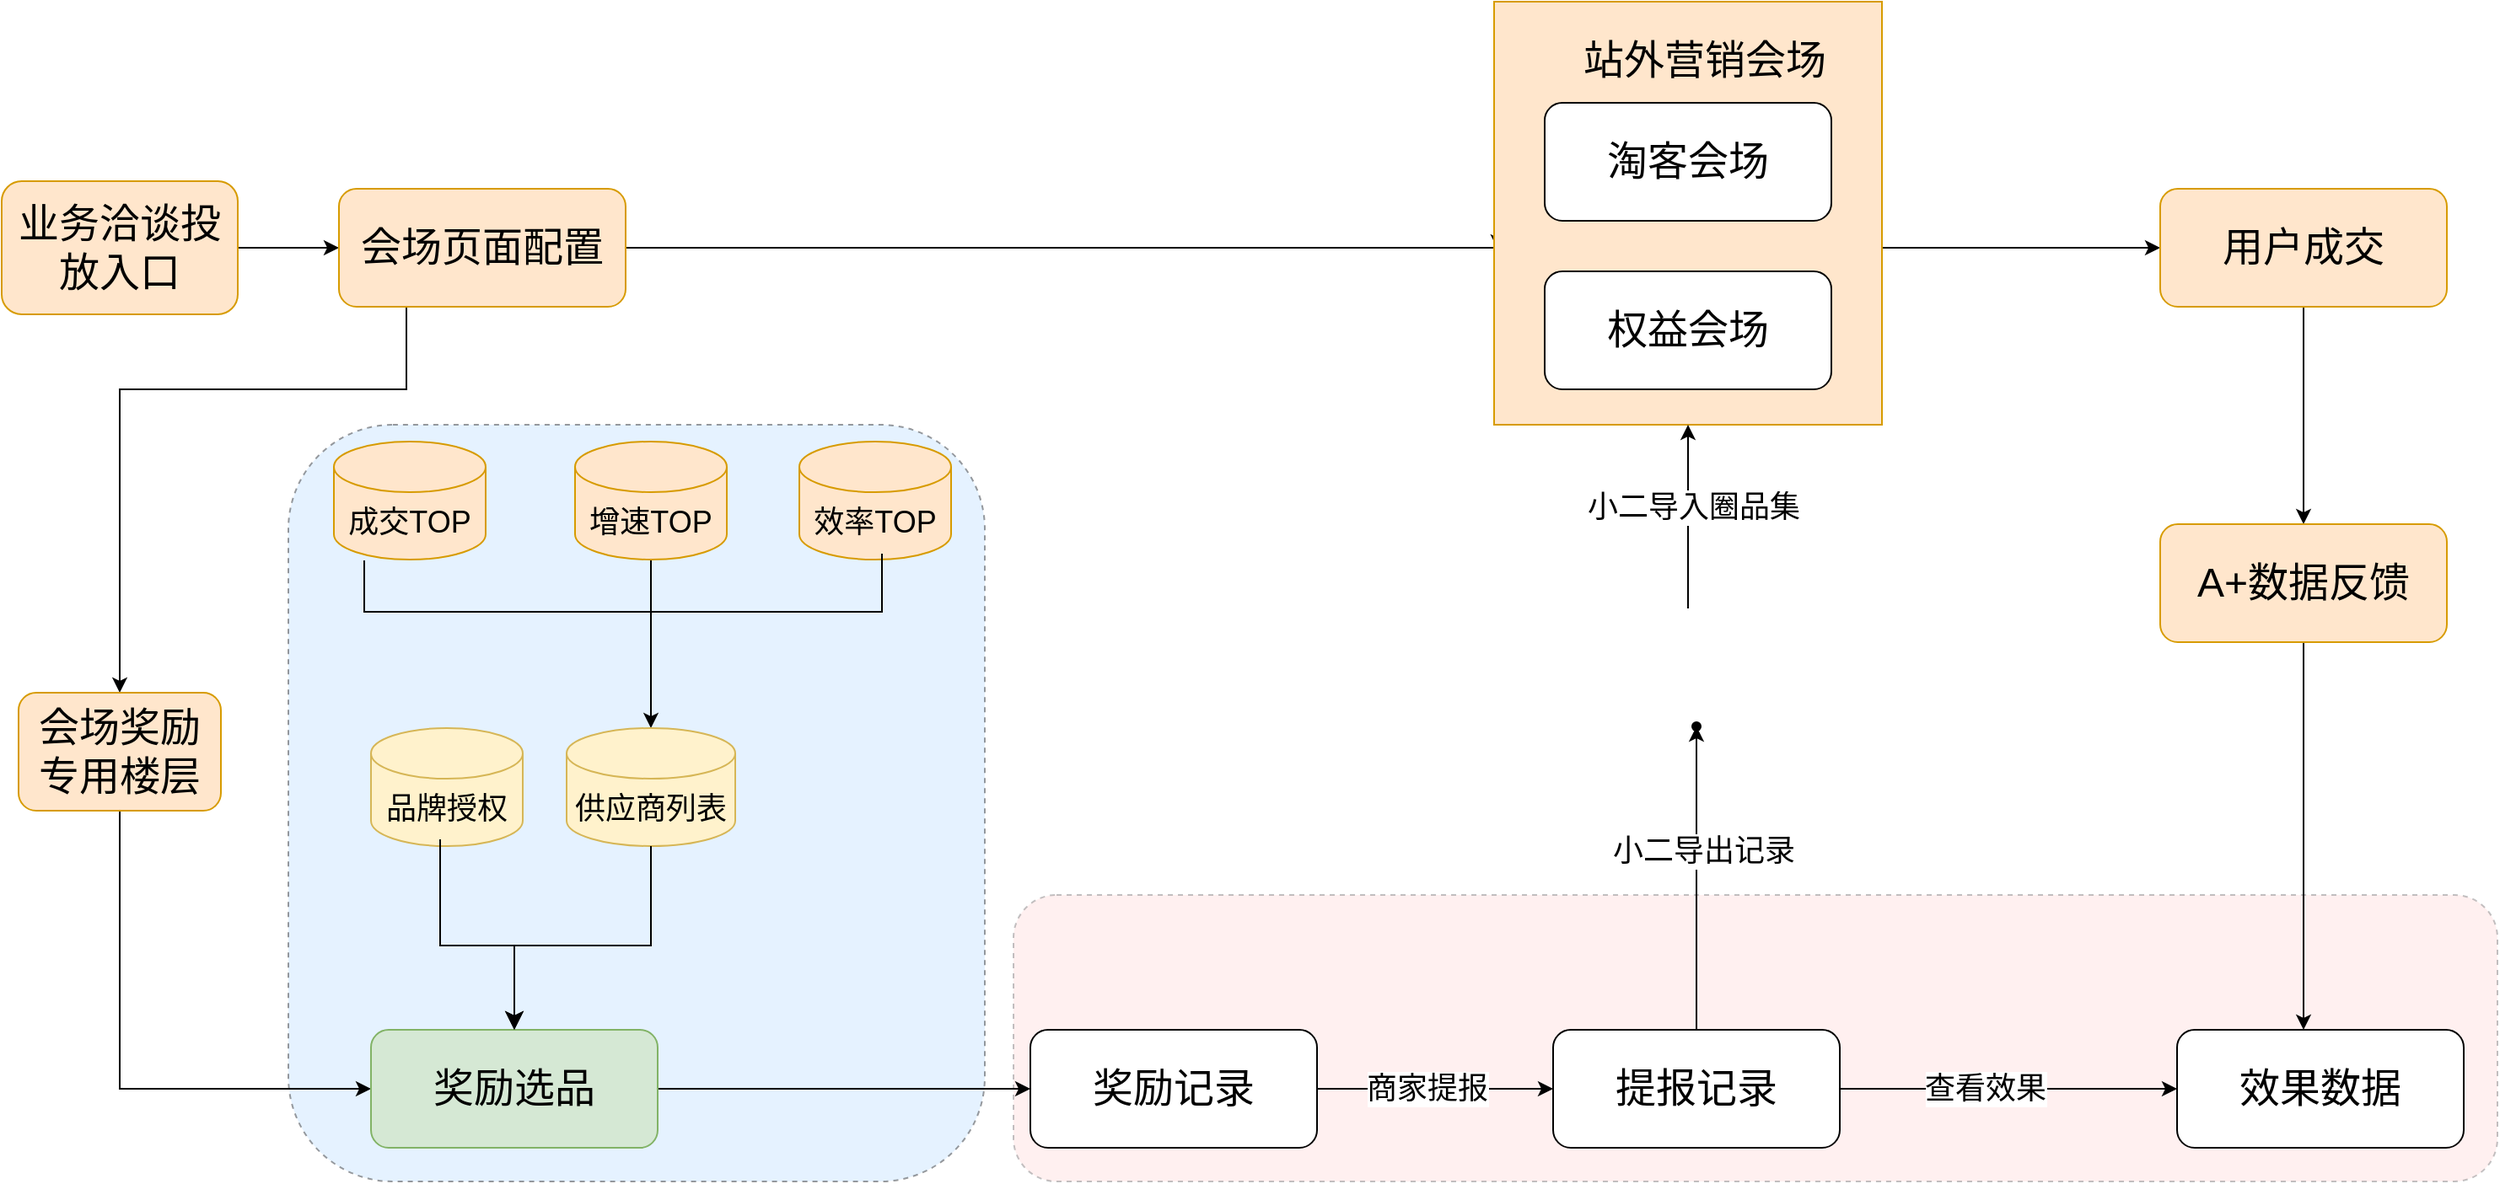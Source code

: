 <mxfile version="21.7.4" type="github">
  <diagram name="第 1 页" id="BmpL1vZxA9DmMoctIMRf">
    <mxGraphModel dx="2074" dy="1120" grid="1" gridSize="10" guides="1" tooltips="1" connect="1" arrows="1" fold="1" page="1" pageScale="1" pageWidth="4681" pageHeight="3300" math="0" shadow="0">
      <root>
        <mxCell id="0" />
        <mxCell id="1" parent="0" />
        <mxCell id="JVQWfwyNUmCcbEA4BYRT-2" value="" style="rounded=1;whiteSpace=wrap;html=1;dashed=1;fillColor=#ffcccc;strokeColor=#36393d;opacity=30;" vertex="1" parent="1">
          <mxGeometry x="770" y="690" width="880" height="170" as="geometry" />
        </mxCell>
        <mxCell id="JVQWfwyNUmCcbEA4BYRT-1" value="" style="rounded=1;whiteSpace=wrap;html=1;dashed=1;fillColor=#cce5ff;strokeColor=#36393d;opacity=50;" vertex="1" parent="1">
          <mxGeometry x="340" y="411" width="413" height="449" as="geometry" />
        </mxCell>
        <mxCell id="Q-oLn1-LLZS8o8Vc9U99-69" value="" style="edgeStyle=orthogonalEdgeStyle;rounded=0;orthogonalLoop=1;jettySize=auto;html=1;" parent="1" source="Q-oLn1-LLZS8o8Vc9U99-1" target="Q-oLn1-LLZS8o8Vc9U99-2" edge="1">
          <mxGeometry relative="1" as="geometry" />
        </mxCell>
        <mxCell id="Q-oLn1-LLZS8o8Vc9U99-1" value="&lt;font style=&quot;font-size: 24px;&quot;&gt;业务洽谈投放入口&lt;/font&gt;" style="rounded=1;whiteSpace=wrap;html=1;fillColor=#ffe6cc;strokeColor=#d79b00;" parent="1" vertex="1">
          <mxGeometry x="170" y="266.5" width="140" height="79" as="geometry" />
        </mxCell>
        <mxCell id="Q-oLn1-LLZS8o8Vc9U99-71" value="" style="edgeStyle=orthogonalEdgeStyle;rounded=0;orthogonalLoop=1;jettySize=auto;html=1;entryX=0.01;entryY=0.586;entryDx=0;entryDy=0;entryPerimeter=0;" parent="1" source="Q-oLn1-LLZS8o8Vc9U99-2" target="Q-oLn1-LLZS8o8Vc9U99-56" edge="1">
          <mxGeometry relative="1" as="geometry">
            <mxPoint x="1050" y="325" as="targetPoint" />
            <Array as="points">
              <mxPoint x="1057" y="306" />
            </Array>
          </mxGeometry>
        </mxCell>
        <mxCell id="Q-oLn1-LLZS8o8Vc9U99-86" value="" style="edgeStyle=orthogonalEdgeStyle;rounded=0;orthogonalLoop=1;jettySize=auto;html=1;" parent="1" source="Q-oLn1-LLZS8o8Vc9U99-2" target="Q-oLn1-LLZS8o8Vc9U99-3" edge="1">
          <mxGeometry relative="1" as="geometry">
            <Array as="points">
              <mxPoint x="410" y="390" />
              <mxPoint x="240" y="390" />
            </Array>
          </mxGeometry>
        </mxCell>
        <mxCell id="Q-oLn1-LLZS8o8Vc9U99-2" value="&lt;font style=&quot;font-size: 24px;&quot;&gt;会场页面配置&lt;/font&gt;" style="rounded=1;whiteSpace=wrap;html=1;fillColor=#ffe6cc;strokeColor=#d79b00;" parent="1" vertex="1">
          <mxGeometry x="370" y="271" width="170" height="70" as="geometry" />
        </mxCell>
        <mxCell id="Q-oLn1-LLZS8o8Vc9U99-85" value="" style="edgeStyle=orthogonalEdgeStyle;rounded=0;orthogonalLoop=1;jettySize=auto;html=1;entryX=0;entryY=0.5;entryDx=0;entryDy=0;exitX=0.5;exitY=1;exitDx=0;exitDy=0;" parent="1" source="Q-oLn1-LLZS8o8Vc9U99-3" target="Q-oLn1-LLZS8o8Vc9U99-52" edge="1">
          <mxGeometry relative="1" as="geometry">
            <mxPoint x="475" y="745" as="targetPoint" />
          </mxGeometry>
        </mxCell>
        <mxCell id="Q-oLn1-LLZS8o8Vc9U99-3" value="&lt;font style=&quot;font-size: 24px;&quot;&gt;会场奖励专用楼层&lt;/font&gt;" style="rounded=1;whiteSpace=wrap;html=1;fillColor=#ffe6cc;strokeColor=#d79b00;" parent="1" vertex="1">
          <mxGeometry x="180" y="570" width="120" height="70" as="geometry" />
        </mxCell>
        <mxCell id="Q-oLn1-LLZS8o8Vc9U99-7" value="&lt;font style=&quot;font-weight: normal; font-size: 18px;&quot;&gt;成交TOP&lt;/font&gt;" style="shape=cylinder3;whiteSpace=wrap;html=1;boundedLbl=1;backgroundOutline=1;size=15;fillColor=#ffe6cc;strokeColor=#d79b00;fontStyle=1" parent="1" vertex="1">
          <mxGeometry x="367" y="421" width="90" height="70" as="geometry" />
        </mxCell>
        <mxCell id="Q-oLn1-LLZS8o8Vc9U99-91" value="" style="edgeStyle=orthogonalEdgeStyle;rounded=0;orthogonalLoop=1;jettySize=auto;html=1;" parent="1" source="Q-oLn1-LLZS8o8Vc9U99-48" target="Q-oLn1-LLZS8o8Vc9U99-51" edge="1">
          <mxGeometry relative="1" as="geometry" />
        </mxCell>
        <mxCell id="Q-oLn1-LLZS8o8Vc9U99-48" value="&lt;font style=&quot;font-weight: normal; font-size: 18px;&quot;&gt;增速TOP&lt;/font&gt;" style="shape=cylinder3;whiteSpace=wrap;html=1;boundedLbl=1;backgroundOutline=1;size=15;fillColor=#ffe6cc;strokeColor=#d79b00;fontStyle=1" parent="1" vertex="1">
          <mxGeometry x="510" y="421" width="90" height="70" as="geometry" />
        </mxCell>
        <mxCell id="Q-oLn1-LLZS8o8Vc9U99-49" value="&lt;font style=&quot;font-weight: normal; font-size: 18px;&quot;&gt;效率TOP&lt;/font&gt;" style="shape=cylinder3;whiteSpace=wrap;html=1;boundedLbl=1;backgroundOutline=1;size=15;fillColor=#ffe6cc;strokeColor=#d79b00;fontStyle=1" parent="1" vertex="1">
          <mxGeometry x="643" y="421" width="90" height="70" as="geometry" />
        </mxCell>
        <mxCell id="Q-oLn1-LLZS8o8Vc9U99-50" value="&lt;font style=&quot;font-weight: normal; font-size: 18px;&quot;&gt;品牌授权&lt;/font&gt;" style="shape=cylinder3;whiteSpace=wrap;html=1;boundedLbl=1;backgroundOutline=1;size=15;fillColor=#fff2cc;strokeColor=#d6b656;fontStyle=1" parent="1" vertex="1">
          <mxGeometry x="389" y="591" width="90" height="70" as="geometry" />
        </mxCell>
        <mxCell id="Q-oLn1-LLZS8o8Vc9U99-51" value="&lt;font style=&quot;font-weight: normal; font-size: 18px;&quot;&gt;供应商列表&lt;/font&gt;" style="shape=cylinder3;whiteSpace=wrap;html=1;boundedLbl=1;backgroundOutline=1;size=15;fillColor=#fff2cc;strokeColor=#d6b656;fontStyle=1" parent="1" vertex="1">
          <mxGeometry x="505" y="591" width="100" height="70" as="geometry" />
        </mxCell>
        <mxCell id="Q-oLn1-LLZS8o8Vc9U99-83" value="" style="edgeStyle=orthogonalEdgeStyle;rounded=0;orthogonalLoop=1;jettySize=auto;html=1;entryX=0;entryY=0.5;entryDx=0;entryDy=0;" parent="1" source="Q-oLn1-LLZS8o8Vc9U99-52" target="Q-oLn1-LLZS8o8Vc9U99-53" edge="1">
          <mxGeometry relative="1" as="geometry">
            <mxPoint x="810" y="805" as="targetPoint" />
          </mxGeometry>
        </mxCell>
        <mxCell id="Q-oLn1-LLZS8o8Vc9U99-52" value="&lt;font style=&quot;font-size: 24px;&quot;&gt;奖励选品&lt;/font&gt;" style="rounded=1;whiteSpace=wrap;html=1;fillColor=#d5e8d4;strokeColor=#82b366;" parent="1" vertex="1">
          <mxGeometry x="389" y="770" width="170" height="70" as="geometry" />
        </mxCell>
        <mxCell id="Q-oLn1-LLZS8o8Vc9U99-63" value="" style="edgeStyle=orthogonalEdgeStyle;rounded=0;orthogonalLoop=1;jettySize=auto;html=1;" parent="1" source="Q-oLn1-LLZS8o8Vc9U99-53" target="Q-oLn1-LLZS8o8Vc9U99-54" edge="1">
          <mxGeometry relative="1" as="geometry" />
        </mxCell>
        <mxCell id="Q-oLn1-LLZS8o8Vc9U99-64" value="&lt;font style=&quot;font-size: 18px;&quot;&gt;商家提报&lt;/font&gt;" style="edgeLabel;html=1;align=center;verticalAlign=middle;resizable=0;points=[];" parent="Q-oLn1-LLZS8o8Vc9U99-63" vertex="1" connectable="0">
          <mxGeometry x="-0.247" y="2" relative="1" as="geometry">
            <mxPoint x="12" y="2" as="offset" />
          </mxGeometry>
        </mxCell>
        <mxCell id="Q-oLn1-LLZS8o8Vc9U99-53" value="&lt;font style=&quot;font-size: 24px;&quot;&gt;奖励记录&lt;/font&gt;" style="rounded=1;whiteSpace=wrap;html=1;" parent="1" vertex="1">
          <mxGeometry x="780" y="770" width="170" height="70" as="geometry" />
        </mxCell>
        <mxCell id="Q-oLn1-LLZS8o8Vc9U99-59" value="" style="edgeStyle=orthogonalEdgeStyle;rounded=0;orthogonalLoop=1;jettySize=auto;html=1;" parent="1" source="Q-oLn1-LLZS8o8Vc9U99-54" target="Q-oLn1-LLZS8o8Vc9U99-58" edge="1">
          <mxGeometry relative="1" as="geometry" />
        </mxCell>
        <mxCell id="Q-oLn1-LLZS8o8Vc9U99-60" value="&lt;font style=&quot;font-size: 18px;&quot;&gt;小二导出记录&lt;/font&gt;" style="edgeLabel;html=1;align=center;verticalAlign=middle;resizable=0;points=[];" parent="Q-oLn1-LLZS8o8Vc9U99-59" vertex="1" connectable="0">
          <mxGeometry x="0.183" y="-4" relative="1" as="geometry">
            <mxPoint as="offset" />
          </mxGeometry>
        </mxCell>
        <mxCell id="Q-oLn1-LLZS8o8Vc9U99-81" value="" style="edgeStyle=orthogonalEdgeStyle;rounded=0;orthogonalLoop=1;jettySize=auto;html=1;entryX=0;entryY=0.5;entryDx=0;entryDy=0;" parent="1" source="Q-oLn1-LLZS8o8Vc9U99-54" target="Q-oLn1-LLZS8o8Vc9U99-55" edge="1">
          <mxGeometry relative="1" as="geometry">
            <mxPoint x="1425" y="805" as="targetPoint" />
          </mxGeometry>
        </mxCell>
        <mxCell id="JVQWfwyNUmCcbEA4BYRT-3" value="&lt;font style=&quot;font-size: 18px;&quot;&gt;查看效果&lt;/font&gt;" style="edgeLabel;html=1;align=center;verticalAlign=middle;resizable=0;points=[];" vertex="1" connectable="0" parent="Q-oLn1-LLZS8o8Vc9U99-81">
          <mxGeometry x="-0.147" relative="1" as="geometry">
            <mxPoint as="offset" />
          </mxGeometry>
        </mxCell>
        <mxCell id="Q-oLn1-LLZS8o8Vc9U99-54" value="&lt;font style=&quot;font-size: 24px;&quot;&gt;提报记录&lt;/font&gt;" style="rounded=1;whiteSpace=wrap;html=1;" parent="1" vertex="1">
          <mxGeometry x="1090" y="770" width="170" height="70" as="geometry" />
        </mxCell>
        <mxCell id="Q-oLn1-LLZS8o8Vc9U99-55" value="&lt;font style=&quot;font-size: 24px;&quot;&gt;效果数据&lt;/font&gt;" style="rounded=1;whiteSpace=wrap;html=1;" parent="1" vertex="1">
          <mxGeometry x="1460" y="770" width="170" height="70" as="geometry" />
        </mxCell>
        <mxCell id="Q-oLn1-LLZS8o8Vc9U99-75" value="" style="edgeStyle=orthogonalEdgeStyle;rounded=0;orthogonalLoop=1;jettySize=auto;html=1;entryX=0;entryY=0.5;entryDx=0;entryDy=0;" parent="1" source="Q-oLn1-LLZS8o8Vc9U99-56" target="Q-oLn1-LLZS8o8Vc9U99-67" edge="1">
          <mxGeometry relative="1" as="geometry">
            <mxPoint x="1480" y="306" as="targetPoint" />
            <Array as="points">
              <mxPoint x="1330" y="306" />
              <mxPoint x="1330" y="306" />
            </Array>
          </mxGeometry>
        </mxCell>
        <mxCell id="Q-oLn1-LLZS8o8Vc9U99-56" value="" style="rounded=0;whiteSpace=wrap;html=1;fillColor=#ffe6cc;strokeColor=#d79b00;" parent="1" vertex="1">
          <mxGeometry x="1055" y="160" width="230" height="251" as="geometry" />
        </mxCell>
        <mxCell id="Q-oLn1-LLZS8o8Vc9U99-57" value="" style="group" parent="1" vertex="1" connectable="0">
          <mxGeometry x="1140" y="510" width="70" height="90" as="geometry" />
        </mxCell>
        <mxCell id="Q-oLn1-LLZS8o8Vc9U99-8" value="" style="group" parent="Q-oLn1-LLZS8o8Vc9U99-57" vertex="1" connectable="0">
          <mxGeometry width="70" height="90" as="geometry" />
        </mxCell>
        <mxCell id="Q-oLn1-LLZS8o8Vc9U99-10" value="" style="shape=image;verticalLabelPosition=bottom;labelBackgroundColor=default;verticalAlign=top;aspect=fixed;imageAspect=0;image=https://images.freeimages.com/fic/images/icons/2795/office_2013_hd/2000/excel.png;movable=0;resizable=0;rotatable=0;deletable=0;editable=0;locked=1;connectable=0;" parent="Q-oLn1-LLZS8o8Vc9U99-8" vertex="1">
          <mxGeometry x="30" width="40" height="40" as="geometry" />
        </mxCell>
        <mxCell id="Q-oLn1-LLZS8o8Vc9U99-58" value="" style="shape=waypoint;sketch=0;size=6;pointerEvents=1;points=[];fillColor=default;resizable=0;rotatable=0;perimeter=centerPerimeter;snapToPoint=1;rounded=1;" parent="Q-oLn1-LLZS8o8Vc9U99-8" vertex="1">
          <mxGeometry x="25" y="70" width="20" height="20" as="geometry" />
        </mxCell>
        <mxCell id="Q-oLn1-LLZS8o8Vc9U99-9" value="" style="shape=image;verticalLabelPosition=bottom;labelBackgroundColor=default;verticalAlign=top;aspect=fixed;imageAspect=0;image=https://cdn-icons-png.flaticon.com/512/40/40031.png;" parent="Q-oLn1-LLZS8o8Vc9U99-57" vertex="1">
          <mxGeometry y="10" width="60" height="60" as="geometry" />
        </mxCell>
        <mxCell id="Q-oLn1-LLZS8o8Vc9U99-61" value="" style="edgeStyle=orthogonalEdgeStyle;rounded=0;orthogonalLoop=1;jettySize=auto;html=1;" parent="1" source="Q-oLn1-LLZS8o8Vc9U99-9" target="Q-oLn1-LLZS8o8Vc9U99-56" edge="1">
          <mxGeometry relative="1" as="geometry" />
        </mxCell>
        <mxCell id="Q-oLn1-LLZS8o8Vc9U99-62" value="&lt;font style=&quot;font-size: 18px;&quot;&gt;小二导入圈品集&lt;/font&gt;" style="edgeLabel;html=1;align=center;verticalAlign=middle;resizable=0;points=[];" parent="Q-oLn1-LLZS8o8Vc9U99-61" vertex="1" connectable="0">
          <mxGeometry x="0.109" y="-3" relative="1" as="geometry">
            <mxPoint as="offset" />
          </mxGeometry>
        </mxCell>
        <mxCell id="Q-oLn1-LLZS8o8Vc9U99-65" value="&lt;font style=&quot;font-size: 24px;&quot;&gt;淘客会场&lt;/font&gt;" style="rounded=1;whiteSpace=wrap;html=1;" parent="1" vertex="1">
          <mxGeometry x="1085" y="220" width="170" height="70" as="geometry" />
        </mxCell>
        <mxCell id="Q-oLn1-LLZS8o8Vc9U99-66" value="&lt;font style=&quot;font-size: 24px;&quot;&gt;权益会场&lt;/font&gt;" style="rounded=1;whiteSpace=wrap;html=1;" parent="1" vertex="1">
          <mxGeometry x="1085" y="320" width="170" height="70" as="geometry" />
        </mxCell>
        <mxCell id="Q-oLn1-LLZS8o8Vc9U99-88" value="" style="edgeStyle=orthogonalEdgeStyle;rounded=0;orthogonalLoop=1;jettySize=auto;html=1;entryX=0.5;entryY=0;entryDx=0;entryDy=0;" parent="1" source="Q-oLn1-LLZS8o8Vc9U99-67" target="Q-oLn1-LLZS8o8Vc9U99-68" edge="1">
          <mxGeometry relative="1" as="geometry">
            <mxPoint x="1535" y="456" as="targetPoint" />
          </mxGeometry>
        </mxCell>
        <mxCell id="Q-oLn1-LLZS8o8Vc9U99-67" value="&lt;font style=&quot;font-size: 24px;&quot;&gt;用户成交&lt;/font&gt;" style="rounded=1;whiteSpace=wrap;html=1;fillColor=#ffe6cc;strokeColor=#d79b00;" parent="1" vertex="1">
          <mxGeometry x="1450" y="271" width="170" height="70" as="geometry" />
        </mxCell>
        <mxCell id="Q-oLn1-LLZS8o8Vc9U99-79" value="" style="edgeStyle=orthogonalEdgeStyle;rounded=0;orthogonalLoop=1;jettySize=auto;html=1;exitX=0.5;exitY=1;exitDx=0;exitDy=0;" parent="1" source="Q-oLn1-LLZS8o8Vc9U99-68" target="Q-oLn1-LLZS8o8Vc9U99-55" edge="1">
          <mxGeometry relative="1" as="geometry">
            <mxPoint x="1845" y="710" as="targetPoint" />
            <Array as="points">
              <mxPoint x="1535" y="670" />
              <mxPoint x="1535" y="670" />
            </Array>
          </mxGeometry>
        </mxCell>
        <mxCell id="Q-oLn1-LLZS8o8Vc9U99-68" value="&lt;font style=&quot;font-size: 24px;&quot;&gt;A+数据反馈&lt;/font&gt;" style="rounded=1;whiteSpace=wrap;html=1;fillColor=#ffe6cc;strokeColor=#d79b00;" parent="1" vertex="1">
          <mxGeometry x="1450" y="470" width="170" height="70" as="geometry" />
        </mxCell>
        <mxCell id="Q-oLn1-LLZS8o8Vc9U99-92" value="" style="shape=partialRectangle;whiteSpace=wrap;html=1;bottom=0;right=0;fillColor=none;rotation=-90;" parent="1" vertex="1">
          <mxGeometry x="457" y="420" width="30" height="174" as="geometry" />
        </mxCell>
        <mxCell id="Q-oLn1-LLZS8o8Vc9U99-93" value="" style="shape=partialRectangle;whiteSpace=wrap;html=1;bottom=0;right=0;fillColor=none;rotation=-180;" parent="1" vertex="1">
          <mxGeometry x="559" y="488" width="133" height="34" as="geometry" />
        </mxCell>
        <mxCell id="Q-oLn1-LLZS8o8Vc9U99-97" value="&lt;font style=&quot;font-size: 24px;&quot;&gt;站外营销会场&lt;/font&gt;" style="text;html=1;strokeColor=none;fillColor=none;align=center;verticalAlign=middle;whiteSpace=wrap;rounded=0;" parent="1" vertex="1">
          <mxGeometry x="1105" y="180" width="150" height="30" as="geometry" />
        </mxCell>
        <mxCell id="Q-oLn1-LLZS8o8Vc9U99-99" value="" style="edgeStyle=segmentEdgeStyle;endArrow=classic;html=1;curved=0;rounded=0;endSize=8;startSize=8;entryX=0.5;entryY=0;entryDx=0;entryDy=0;" parent="1" target="Q-oLn1-LLZS8o8Vc9U99-52" edge="1">
          <mxGeometry width="50" height="50" relative="1" as="geometry">
            <mxPoint x="430" y="660" as="sourcePoint" />
            <mxPoint x="460" y="700" as="targetPoint" />
            <Array as="points">
              <mxPoint x="430" y="657" />
              <mxPoint x="430" y="720" />
              <mxPoint x="474" y="720" />
            </Array>
          </mxGeometry>
        </mxCell>
        <mxCell id="Q-oLn1-LLZS8o8Vc9U99-101" value="" style="edgeStyle=segmentEdgeStyle;endArrow=classic;html=1;curved=0;rounded=0;endSize=8;startSize=8;exitX=0.5;exitY=1;exitDx=0;exitDy=0;exitPerimeter=0;entryX=0.5;entryY=0;entryDx=0;entryDy=0;" parent="1" source="Q-oLn1-LLZS8o8Vc9U99-51" target="Q-oLn1-LLZS8o8Vc9U99-52" edge="1">
          <mxGeometry width="50" height="50" relative="1" as="geometry">
            <mxPoint x="540" y="720" as="sourcePoint" />
            <mxPoint x="590" y="670" as="targetPoint" />
            <Array as="points">
              <mxPoint x="555" y="720" />
              <mxPoint x="474" y="720" />
            </Array>
          </mxGeometry>
        </mxCell>
      </root>
    </mxGraphModel>
  </diagram>
</mxfile>
